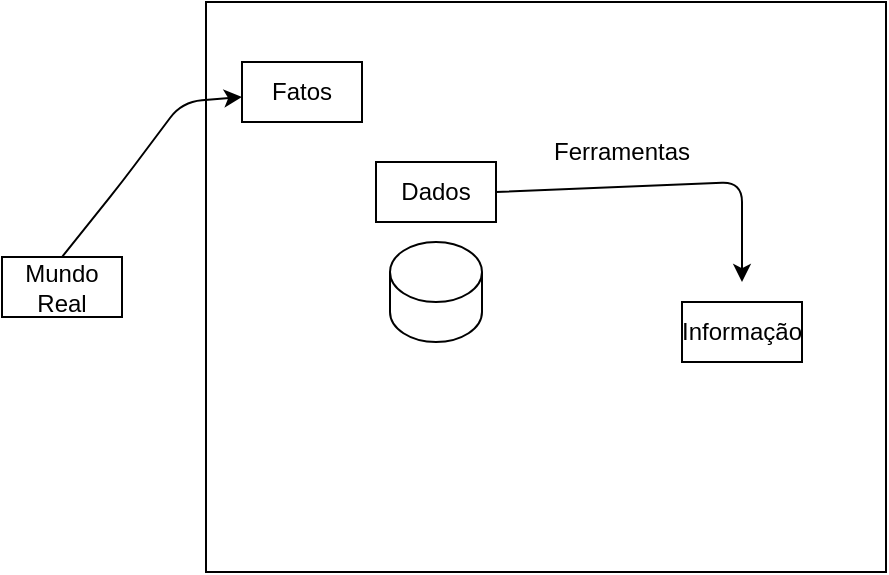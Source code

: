 <mxfile>
    <diagram id="ZldvMz00JA6j_BujpLy0" name="Página-1">
        <mxGraphModel dx="1174" dy="506" grid="1" gridSize="10" guides="1" tooltips="1" connect="1" arrows="1" fold="1" page="1" pageScale="1" pageWidth="827" pageHeight="1169" math="0" shadow="0">
            <root>
                <mxCell id="0"/>
                <mxCell id="1" parent="0"/>
                <mxCell id="16" value="" style="rounded=0;whiteSpace=wrap;html=1;" vertex="1" parent="1">
                    <mxGeometry x="282" y="320" width="340" height="285" as="geometry"/>
                </mxCell>
                <mxCell id="46" style="edgeStyle=none;html=1;exitX=0.5;exitY=0;exitDx=0;exitDy=0;" edge="1" parent="1" source="43" target="44">
                    <mxGeometry relative="1" as="geometry">
                        <Array as="points">
                            <mxPoint x="240" y="410"/>
                            <mxPoint x="270" y="370"/>
                        </Array>
                    </mxGeometry>
                </mxCell>
                <mxCell id="43" value="Mundo Real" style="text;html=1;align=center;verticalAlign=middle;whiteSpace=wrap;rounded=0;strokeColor=default;" vertex="1" parent="1">
                    <mxGeometry x="180" y="447.5" width="60" height="30" as="geometry"/>
                </mxCell>
                <mxCell id="44" value="Fatos" style="text;html=1;align=center;verticalAlign=middle;whiteSpace=wrap;rounded=0;strokeColor=default;" vertex="1" parent="1">
                    <mxGeometry x="300" y="350" width="60" height="30" as="geometry"/>
                </mxCell>
                <mxCell id="48" value="" style="shape=cylinder3;whiteSpace=wrap;html=1;boundedLbl=1;backgroundOutline=1;size=15;" vertex="1" parent="1">
                    <mxGeometry x="374" y="440" width="46" height="50" as="geometry"/>
                </mxCell>
                <mxCell id="49" value="Dados" style="text;html=1;align=center;verticalAlign=middle;whiteSpace=wrap;rounded=0;strokeColor=default;" vertex="1" parent="1">
                    <mxGeometry x="367" y="400" width="60" height="30" as="geometry"/>
                </mxCell>
                <mxCell id="50" value="Informação" style="text;html=1;align=center;verticalAlign=middle;whiteSpace=wrap;rounded=0;strokeColor=default;" vertex="1" parent="1">
                    <mxGeometry x="520" y="470" width="60" height="30" as="geometry"/>
                </mxCell>
                <mxCell id="52" style="edgeStyle=none;html=1;exitX=1;exitY=0.5;exitDx=0;exitDy=0;entryX=0.5;entryY=-0.333;entryDx=0;entryDy=0;entryPerimeter=0;" edge="1" parent="1" source="49" target="50">
                    <mxGeometry relative="1" as="geometry">
                        <Array as="points">
                            <mxPoint x="550" y="410"/>
                        </Array>
                    </mxGeometry>
                </mxCell>
                <mxCell id="54" value="Ferramentas" style="text;html=1;align=center;verticalAlign=middle;whiteSpace=wrap;rounded=0;strokeColor=none;" vertex="1" parent="1">
                    <mxGeometry x="460" y="380" width="60" height="30" as="geometry"/>
                </mxCell>
            </root>
        </mxGraphModel>
    </diagram>
</mxfile>